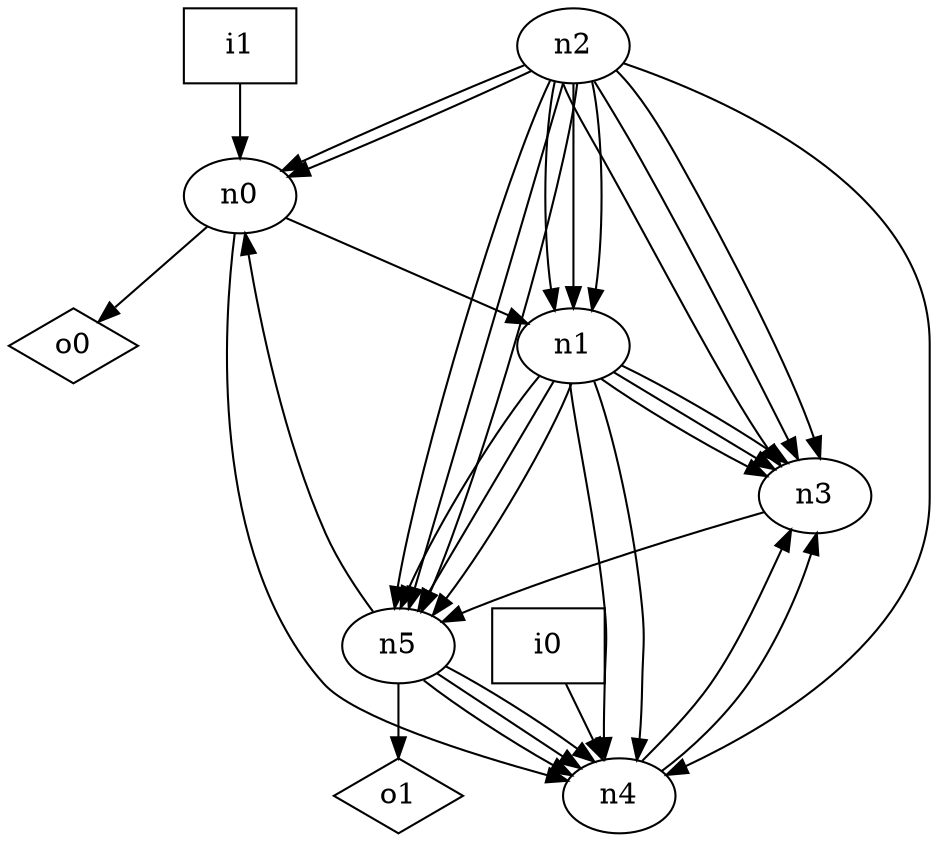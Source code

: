digraph G {
n0 [label="n0"];
n1 [label="n1"];
n2 [label="n2"];
n3 [label="n3"];
n4 [label="n4"];
n5 [label="n5"];
n6 [label="i0",shape="box"];
n7 [label="i1",shape="box"];
n8 [label="o0",shape="diamond"];
n9 [label="o1",shape="diamond"];
n0 -> n1
n0 -> n4
n0 -> n8
n1 -> n3
n1 -> n3
n1 -> n3
n1 -> n4
n1 -> n4
n1 -> n5
n1 -> n5
n1 -> n5
n2 -> n0
n2 -> n0
n2 -> n1
n2 -> n1
n2 -> n1
n2 -> n3
n2 -> n3
n2 -> n3
n2 -> n4
n2 -> n5
n2 -> n5
n2 -> n5
n3 -> n5
n4 -> n3
n4 -> n3
n5 -> n0
n5 -> n4
n5 -> n4
n5 -> n4
n5 -> n9
n6 -> n4
n7 -> n0
}